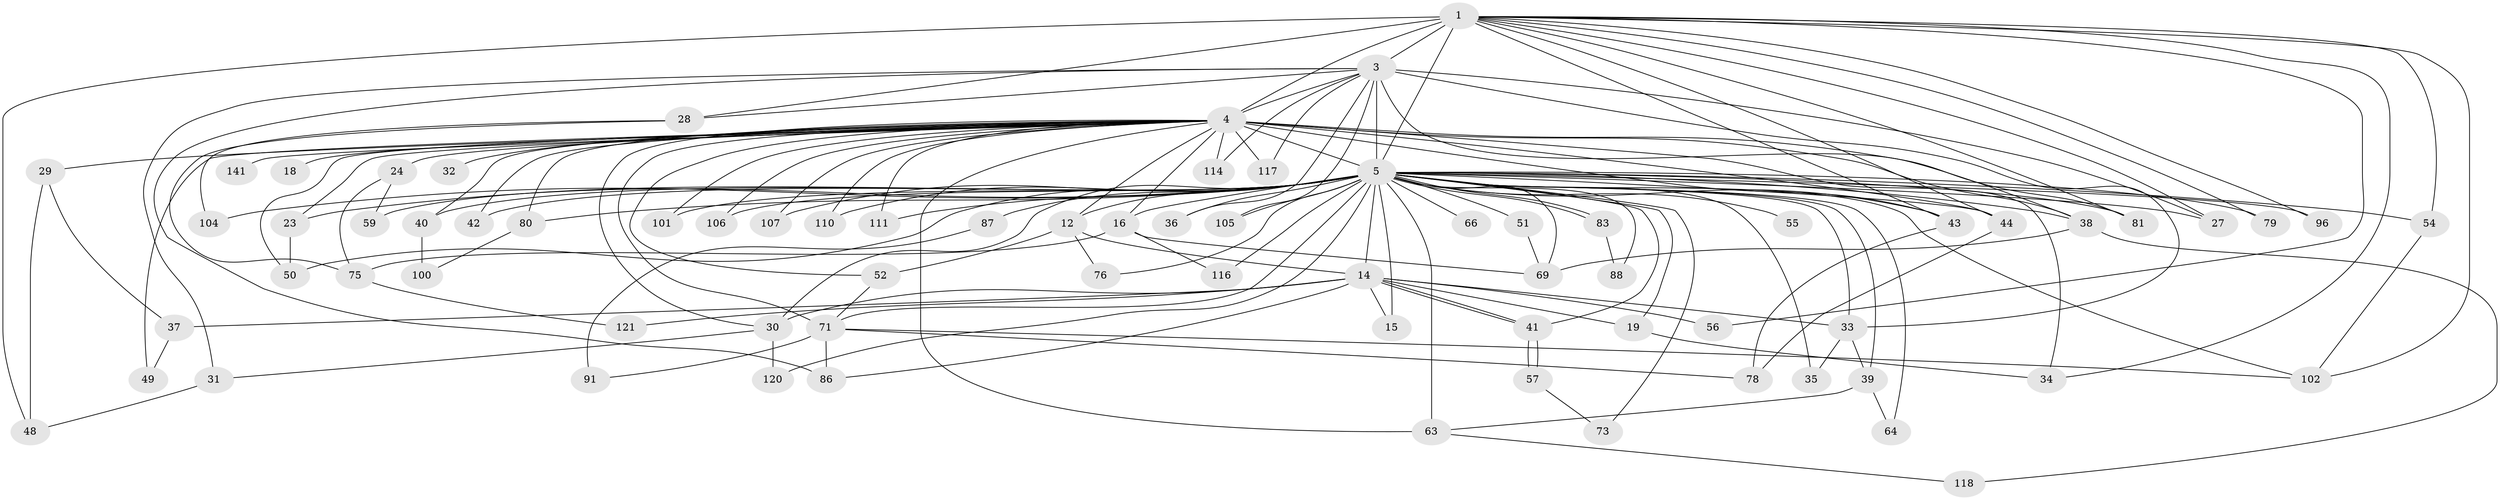 // original degree distribution, {13: 0.013513513513513514, 20: 0.013513513513513514, 23: 0.006756756756756757, 25: 0.006756756756756757, 29: 0.006756756756756757, 15: 0.006756756756756757, 24: 0.006756756756756757, 46: 0.006756756756756757, 9: 0.006756756756756757, 5: 0.06756756756756757, 4: 0.08108108108108109, 10: 0.006756756756756757, 3: 0.23648648648648649, 6: 0.02027027027027027, 2: 0.4864864864864865, 7: 0.013513513513513514, 8: 0.013513513513513514}
// Generated by graph-tools (version 1.1) at 2025/13/03/09/25 04:13:42]
// undirected, 74 vertices, 157 edges
graph export_dot {
graph [start="1"]
  node [color=gray90,style=filled];
  1 [super="+2"];
  3 [super="+58+133+72"];
  4 [super="+45+6"];
  5 [super="+97+7+10+98+94"];
  12;
  14 [super="+26"];
  15;
  16;
  18;
  19 [super="+129"];
  23 [super="+142"];
  24;
  27;
  28;
  29;
  30;
  31;
  32;
  33;
  34;
  35;
  36;
  37;
  38 [super="+122"];
  39 [super="+67"];
  40 [super="+112"];
  41;
  42;
  43 [super="+74"];
  44 [super="+85+60"];
  48 [super="+130"];
  49;
  50 [super="+53"];
  51;
  52 [super="+115"];
  54;
  55;
  56;
  57;
  59;
  63 [super="+65+119"];
  64;
  66;
  69 [super="+70"];
  71;
  73;
  75 [super="+99"];
  76;
  78 [super="+93"];
  79;
  80;
  81 [super="+103"];
  83;
  86 [super="+146"];
  87;
  88;
  91;
  96;
  100;
  101 [super="+135"];
  102 [super="+138+145"];
  104;
  105;
  106;
  107;
  110;
  111;
  114;
  116;
  117;
  118;
  120;
  121;
  141;
  1 -- 3 [weight=2];
  1 -- 4 [weight=8];
  1 -- 5 [weight=9];
  1 -- 48;
  1 -- 54;
  1 -- 79;
  1 -- 81;
  1 -- 27;
  1 -- 28;
  1 -- 96;
  1 -- 34;
  1 -- 102;
  1 -- 43;
  1 -- 56;
  1 -- 44;
  3 -- 4 [weight=5];
  3 -- 5 [weight=9];
  3 -- 27;
  3 -- 28;
  3 -- 31;
  3 -- 33;
  3 -- 36;
  3 -- 105;
  3 -- 117;
  3 -- 38;
  3 -- 114;
  3 -- 86;
  4 -- 5 [weight=20];
  4 -- 38 [weight=3];
  4 -- 63 [weight=3];
  4 -- 107 [weight=2];
  4 -- 12;
  4 -- 141;
  4 -- 16;
  4 -- 18 [weight=2];
  4 -- 23;
  4 -- 24 [weight=2];
  4 -- 29 [weight=2];
  4 -- 30;
  4 -- 32 [weight=2];
  4 -- 34;
  4 -- 40;
  4 -- 42;
  4 -- 43;
  4 -- 44 [weight=5];
  4 -- 49;
  4 -- 52;
  4 -- 71 [weight=2];
  4 -- 80;
  4 -- 81;
  4 -- 101;
  4 -- 106;
  4 -- 110;
  4 -- 111;
  4 -- 114;
  4 -- 117;
  4 -- 50;
  5 -- 12;
  5 -- 16 [weight=2];
  5 -- 19 [weight=2];
  5 -- 64;
  5 -- 66 [weight=2];
  5 -- 80;
  5 -- 81 [weight=2];
  5 -- 83;
  5 -- 83;
  5 -- 96;
  5 -- 111;
  5 -- 116;
  5 -- 43 [weight=2];
  5 -- 120;
  5 -- 107;
  5 -- 73;
  5 -- 88;
  5 -- 27;
  5 -- 35;
  5 -- 36;
  5 -- 42;
  5 -- 51 [weight=2];
  5 -- 44 [weight=3];
  5 -- 14;
  5 -- 15 [weight=2];
  5 -- 23 [weight=2];
  5 -- 30;
  5 -- 33;
  5 -- 38;
  5 -- 39;
  5 -- 40 [weight=4];
  5 -- 41;
  5 -- 50;
  5 -- 54;
  5 -- 55 [weight=2];
  5 -- 59;
  5 -- 63 [weight=3];
  5 -- 69;
  5 -- 71;
  5 -- 76;
  5 -- 79;
  5 -- 87 [weight=2];
  5 -- 101 [weight=2];
  5 -- 102;
  5 -- 104;
  5 -- 105;
  5 -- 106;
  5 -- 110;
  12 -- 52;
  12 -- 76;
  12 -- 14;
  14 -- 15;
  14 -- 30;
  14 -- 37;
  14 -- 41;
  14 -- 41;
  14 -- 56;
  14 -- 121;
  14 -- 33;
  14 -- 19;
  14 -- 86;
  16 -- 75;
  16 -- 116;
  16 -- 69;
  19 -- 34;
  23 -- 50;
  24 -- 59;
  24 -- 75;
  28 -- 75;
  28 -- 104;
  29 -- 37;
  29 -- 48;
  30 -- 31;
  30 -- 120;
  31 -- 48;
  33 -- 35;
  33 -- 39;
  37 -- 49;
  38 -- 69;
  38 -- 118;
  39 -- 64;
  39 -- 63;
  40 -- 100;
  41 -- 57;
  41 -- 57;
  43 -- 78;
  44 -- 78;
  51 -- 69;
  52 -- 71;
  54 -- 102;
  57 -- 73;
  63 -- 118;
  71 -- 78;
  71 -- 86;
  71 -- 91;
  71 -- 102;
  75 -- 121;
  80 -- 100;
  83 -- 88;
  87 -- 91;
}
